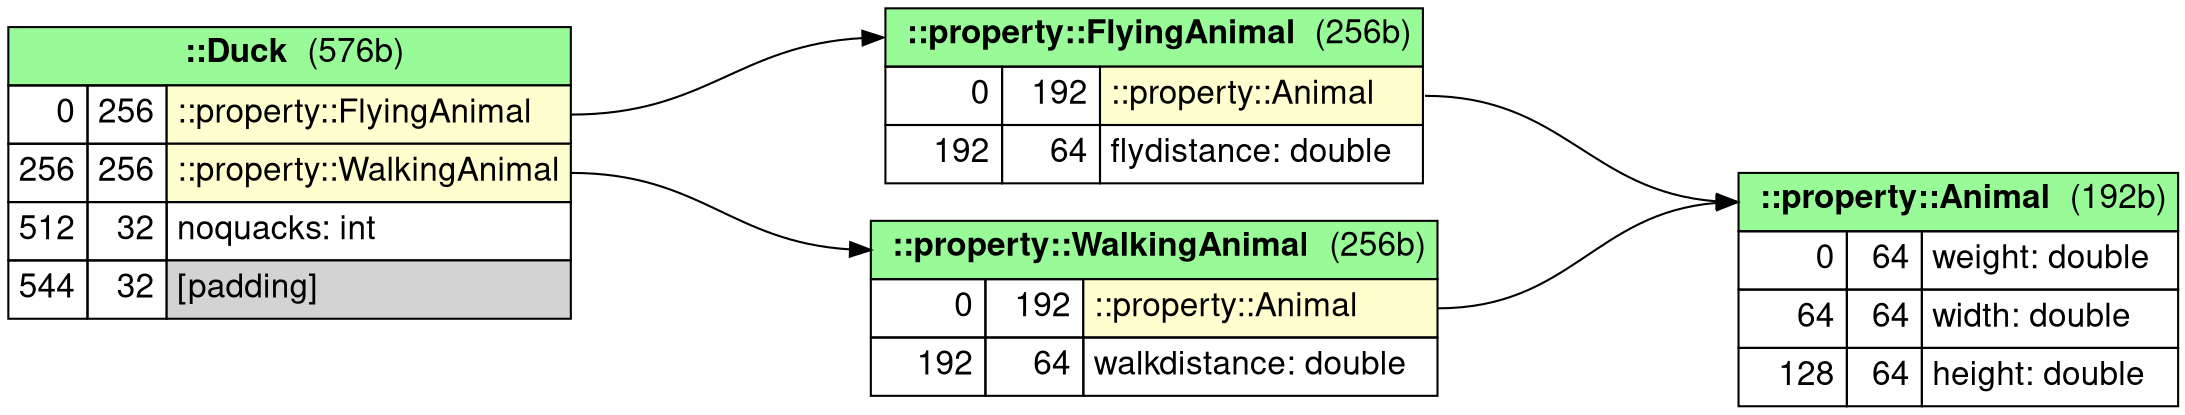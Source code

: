 digraph memory_layout {

fontname="Helvetica,Arial,sans-serif"
node [fontname="Helvetica,Arial,sans-serif"]
edge [fontname="Helvetica,Arial,sans-serif"]

graph [
    rankdir = "LR"
];
node [
    fontsize = "16"
    shape = "record"
];

ranksep = 2


# items subgraph
{

    "-Duck" [
        shape=plain
        label=
        <<table border="0" cellborder="1" cellspacing="0" cellpadding="4">
            <tr> <td colspan="3" bgcolor="PaleGreen" port='-1'> <b>::Duck</b>  (576b)</td> </tr>
            <tr> <td align="right" port='in_0'>0</td> <td align="right">256</td> <td align="left" bgcolor='#FEFECE' port='out_0'>::property::FlyingAnimal</td> </tr>
            <tr> <td align="right" port='in_1'>256</td> <td align="right">256</td> <td align="left" bgcolor='#FEFECE' port='out_1'>::property::WalkingAnimal</td> </tr>
            <tr> <td align="right" port='in_2'>512</td> <td align="right">32</td> <td align="left" port='out_2'>noquacks: int</td> </tr>
            <tr> <td align="right" port='in_3'>544</td> <td align="right">32</td> <td align="left" bgcolor='lightgray' port='out_3'>[padding]</td> </tr>
        </table>>
    ]

    "-property-WalkingAnimal" [
        shape=plain
        label=
        <<table border="0" cellborder="1" cellspacing="0" cellpadding="4">
            <tr> <td colspan="3" bgcolor="PaleGreen" port='-1'> <b>::property::WalkingAnimal</b>  (256b)</td> </tr>
            <tr> <td align="right" port='in_0'>0</td> <td align="right">192</td> <td align="left" bgcolor='#FEFECE' port='out_0'>::property::Animal</td> </tr>
            <tr> <td align="right" port='in_1'>192</td> <td align="right">64</td> <td align="left" port='out_1'>walkdistance: double</td> </tr>
        </table>>
    ]

    "-property-FlyingAnimal" [
        shape=plain
        label=
        <<table border="0" cellborder="1" cellspacing="0" cellpadding="4">
            <tr> <td colspan="3" bgcolor="PaleGreen" port='-1'> <b>::property::FlyingAnimal</b>  (256b)</td> </tr>
            <tr> <td align="right" port='in_0'>0</td> <td align="right">192</td> <td align="left" bgcolor='#FEFECE' port='out_0'>::property::Animal</td> </tr>
            <tr> <td align="right" port='in_1'>192</td> <td align="right">64</td> <td align="left" port='out_1'>flydistance: double</td> </tr>
        </table>>
    ]

    "-property-Animal" [
        shape=plain
        label=
        <<table border="0" cellborder="1" cellspacing="0" cellpadding="4">
            <tr> <td colspan="3" bgcolor="PaleGreen" port='-1'> <b>::property::Animal</b>  (192b)</td> </tr>
            <tr> <td align="right" port='in_0'>0</td> <td align="right">64</td> <td align="left" port='out_0'>weight: double</td> </tr>
            <tr> <td align="right" port='in_1'>64</td> <td align="right">64</td> <td align="left" port='out_1'>width: double</td> </tr>
            <tr> <td align="right" port='in_2'>128</td> <td align="right">64</td> <td align="left" port='out_2'>height: double</td> </tr>
        </table>>
    ]


    "-Duck":"out_0" -> "-property-FlyingAnimal":"-1"
    "-Duck":"out_1" -> "-property-WalkingAnimal":"-1"
    "-property-WalkingAnimal":"out_0" -> "-property-Animal":"-1"
    "-property-FlyingAnimal":"out_0" -> "-property-Animal":"-1"

}  # end of items subgraph

}  # end of graph
